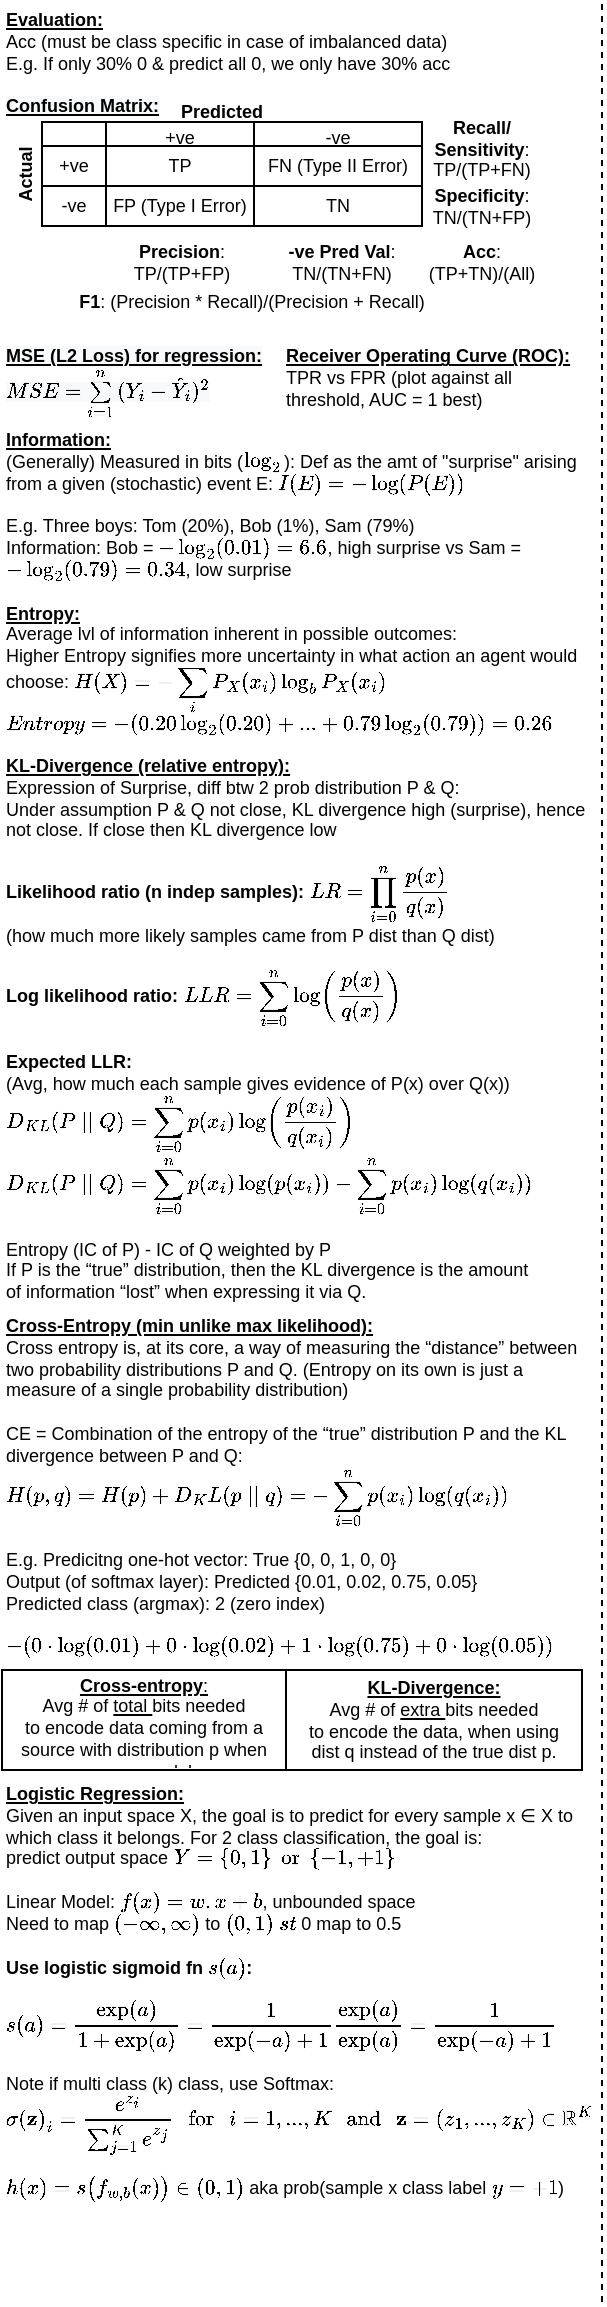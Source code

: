 <mxfile version="20.0.1" type="device"><diagram id="msBYcwHrpS-JkYlTLKfQ" name="Page-1"><mxGraphModel dx="3914" dy="1518" grid="1" gridSize="10" guides="1" tooltips="1" connect="1" arrows="1" fold="1" page="1" pageScale="1" pageWidth="827" pageHeight="1169" math="1" shadow="0"><root><mxCell id="0"/><mxCell id="1" parent="0"/><mxCell id="Gp5HobE6OebPKSKcInyA-2" value="&lt;u style=&quot;font-size: 9px;&quot;&gt;&lt;b style=&quot;font-size: 9px;&quot;&gt;Evaluation:&lt;/b&gt;&lt;br style=&quot;font-size: 9px;&quot;&gt;&lt;/u&gt;Acc (must be class specific in case of imbalanced data)&lt;br style=&quot;font-size: 9px;&quot;&gt;E.g. If only 30% 0 &amp;amp; predict all 0, we only have 30% acc&lt;b style=&quot;font-size: 9px;&quot;&gt;&lt;br style=&quot;font-size: 9px;&quot;&gt;&lt;/b&gt;" style="text;html=1;strokeColor=none;fillColor=none;align=left;verticalAlign=middle;whiteSpace=wrap;rounded=0;fontSize=9;" vertex="1" parent="1"><mxGeometry x="-3300" y="-1150" width="300" height="20" as="geometry"/></mxCell><mxCell id="Gp5HobE6OebPKSKcInyA-52" value="&lt;span style=&quot;color: rgb(0, 0, 0); font-family: Helvetica; font-size: 9px; font-style: normal; font-variant-ligatures: normal; font-variant-caps: normal; letter-spacing: normal; orphans: 2; text-align: left; text-indent: 0px; text-transform: none; widows: 2; word-spacing: 0px; -webkit-text-stroke-width: 0px; text-decoration-thickness: initial; text-decoration-style: initial; text-decoration-color: initial;&quot;&gt;&lt;b style=&quot;font-size: 9px;&quot;&gt;&lt;u style=&quot;font-size: 9px;&quot;&gt;Information:&lt;br style=&quot;font-size: 9px;&quot;&gt;&lt;/u&gt;&lt;/b&gt;(Generally) Measured in bits (`log_2`): Def as the amt of &quot;surprise&quot; arising from a given (stochastic) event E: `I(E) = -log(P(E))`&lt;br style=&quot;font-size: 9px;&quot;&gt;&lt;br style=&quot;font-size: 9px;&quot;&gt;E.g. Three boys: Tom (20%), Bob (1%), Sam (79%)&lt;br style=&quot;font-size: 9px;&quot;&gt;Information: Bob = `-log_2(0.01) = 6.6`, high surprise vs Sam = `-log_2(0.79) = 0.34`, low surprise&lt;br style=&quot;font-size: 9px;&quot;&gt;&lt;br style=&quot;font-size: 9px;&quot;&gt;&lt;b style=&quot;font-size: 9px;&quot;&gt;&lt;u style=&quot;font-size: 9px;&quot;&gt;Entropy:&lt;br style=&quot;font-size: 9px;&quot;&gt;&lt;/u&gt;&lt;/b&gt;Average lvl of information inherent in possible outcomes:&lt;br style=&quot;font-size: 9px;&quot;&gt;Higher Entropy signifies more uncertainty in what action an agent would choose: `H(X) = -sum_i P_X(x_i)log_b P_X(x_i)`&lt;br style=&quot;font-size: 9px;&quot;&gt;`Entropy = -(0.20log_2(0.20) + ... + 0.79log_2(0.79)) = 0.26 `&lt;br style=&quot;font-size: 9px;&quot;&gt;&lt;/span&gt;" style="text;whiteSpace=wrap;html=1;fontSize=9;verticalAlign=middle;" vertex="1" parent="1"><mxGeometry x="-3300" y="-950" width="300" height="160" as="geometry"/></mxCell><mxCell id="Gp5HobE6OebPKSKcInyA-55" value="&lt;span style=&quot;orphans: 2; text-align: left; text-indent: 0px; widows: 2; text-decoration-thickness: initial; text-decoration-style: initial; text-decoration-color: initial; font-size: 9px;&quot;&gt;&lt;b style=&quot;color: rgb(0, 0, 0); font-style: normal; font-variant-ligatures: normal; font-variant-caps: normal; letter-spacing: normal; text-transform: none; word-spacing: 0px; -webkit-text-stroke-width: 0px; font-family: Helvetica; font-size: 9px;&quot;&gt;&lt;u style=&quot;font-size: 9px;&quot;&gt;KL-Divergence (relative entropy):&lt;br style=&quot;font-size: 9px;&quot;&gt;&lt;/u&gt;&lt;/b&gt;Expression of Surprise, diff btw 2 prob distribution P &amp;amp; Q:&lt;br style=&quot;font-size: 9px;&quot;&gt;Under assumption P &amp;amp; Q not close, KL divergence high (surprise), hence not close. If close then KL divergence low&lt;br style=&quot;font-size: 9px;&quot;&gt;&lt;br style=&quot;font-size: 9px;&quot;&gt;&lt;b&gt;Likelihood ratio (n indep samples):&lt;/b&gt; `LR = prod_{i=0}^{n} {p(x)}/{q(x)}`&lt;br style=&quot;font-size: 9px;&quot;&gt;(how much more likely samples came from P dist than Q dist)&lt;br style=&quot;font-size: 9px;&quot;&gt;&lt;br style=&quot;font-size: 9px;&quot;&gt;&lt;b&gt;Log likelihood ratio: &lt;/b&gt;`LLR = sum_{i=0}^{n} log({p(x)}/{q(x)})`&lt;br style=&quot;font-size: 9px;&quot;&gt;&lt;br style=&quot;font-size: 9px;&quot;&gt;&lt;b&gt;Expected LLR:&lt;br style=&quot;font-size: 9px;&quot;&gt;&lt;/b&gt;(Avg, how much each sample gives evidence of P(x) over Q(x))&lt;br style=&quot;font-size: 9px;&quot;&gt;&lt;span style=&quot;color: rgb(0, 0, 0); font-style: normal; font-variant-ligatures: normal; font-variant-caps: normal; letter-spacing: normal; text-transform: none; word-spacing: 0px; -webkit-text-stroke-width: 0px; background-color: rgb(255, 255, 255); font-size: 9px;&quot;&gt;&lt;font style=&quot;font-size: 9px;&quot;&gt;`D_{K L}(P \|\| Q)=\sum_{i=0}^{n} p\left(x_{i}\right) \log \left(\frac{p\left(x_{i}\right)}{q\left(x_{i}\right)}\right)`&lt;br style=&quot;font-size: 9px;&quot;&gt;`D_{K L}(P \|\| Q)=\sum_{i=0}^{n} p\left(x_{i}\right) \log \left(p\left(x_{i}\right)\right)-\sum_{i=0}^{n} p\left(x_{i}\right) \log \left(q\left(x_{i}\right)\right)`&lt;br style=&quot;font-size: 9px;&quot;&gt;&lt;/font&gt;&lt;/span&gt;&lt;br style=&quot;font-size: 9px;&quot;&gt;Entropy (IC of P) - IC of Q weighted by P&lt;br style=&quot;font-size: 9px;&quot;&gt;&lt;div style=&quot;font-size: 9px;&quot;&gt;If P is the “true” distribution, then the KL divergence is the amount of&amp;nbsp;&lt;span style=&quot;background-color: initial; font-size: 9px;&quot;&gt;information “lost” when expressing it via Q.&lt;/span&gt;&lt;/div&gt;&lt;br style=&quot;font-size: 9px;&quot;&gt;&lt;/span&gt;" style="text;whiteSpace=wrap;html=1;fontSize=9;verticalAlign=top;" vertex="1" parent="1"><mxGeometry x="-3300" y="-790" width="300" height="280" as="geometry"/></mxCell><mxCell id="Gp5HobE6OebPKSKcInyA-27" value="" style="shape=table;html=1;whiteSpace=wrap;startSize=0;container=1;collapsible=0;childLayout=tableLayout;fontSize=9;" vertex="1" parent="1"><mxGeometry x="-3280" y="-1100" width="190" height="52" as="geometry"/></mxCell><mxCell id="Gp5HobE6OebPKSKcInyA-28" value="" style="shape=tableRow;horizontal=0;startSize=0;swimlaneHead=0;swimlaneBody=0;top=0;left=0;bottom=0;right=0;collapsible=0;dropTarget=0;fillColor=none;points=[[0,0.5],[1,0.5]];portConstraint=eastwest;fontSize=9;" vertex="1" parent="Gp5HobE6OebPKSKcInyA-27"><mxGeometry width="190" height="12" as="geometry"/></mxCell><mxCell id="Gp5HobE6OebPKSKcInyA-29" value="" style="shape=partialRectangle;html=1;whiteSpace=wrap;connectable=0;fillColor=none;top=0;left=0;bottom=0;right=0;overflow=hidden;fontSize=9;" vertex="1" parent="Gp5HobE6OebPKSKcInyA-28"><mxGeometry width="32" height="12" as="geometry"><mxRectangle width="32" height="12" as="alternateBounds"/></mxGeometry></mxCell><mxCell id="Gp5HobE6OebPKSKcInyA-30" value="+ve" style="shape=partialRectangle;html=1;whiteSpace=wrap;connectable=0;fillColor=none;top=0;left=0;bottom=0;right=0;overflow=hidden;fontSize=9;" vertex="1" parent="Gp5HobE6OebPKSKcInyA-28"><mxGeometry x="32" width="74" height="12" as="geometry"><mxRectangle width="74" height="12" as="alternateBounds"/></mxGeometry></mxCell><mxCell id="Gp5HobE6OebPKSKcInyA-31" value="-ve" style="shape=partialRectangle;html=1;whiteSpace=wrap;connectable=0;fillColor=none;top=0;left=0;bottom=0;right=0;overflow=hidden;fontSize=9;" vertex="1" parent="Gp5HobE6OebPKSKcInyA-28"><mxGeometry x="106" width="84" height="12" as="geometry"><mxRectangle width="84" height="12" as="alternateBounds"/></mxGeometry></mxCell><mxCell id="Gp5HobE6OebPKSKcInyA-32" value="" style="shape=tableRow;horizontal=0;startSize=0;swimlaneHead=0;swimlaneBody=0;top=0;left=0;bottom=0;right=0;collapsible=0;dropTarget=0;fillColor=none;points=[[0,0.5],[1,0.5]];portConstraint=eastwest;fontSize=9;" vertex="1" parent="Gp5HobE6OebPKSKcInyA-27"><mxGeometry y="12" width="190" height="20" as="geometry"/></mxCell><mxCell id="Gp5HobE6OebPKSKcInyA-33" value="+ve" style="shape=partialRectangle;html=1;whiteSpace=wrap;connectable=0;fillColor=none;top=0;left=0;bottom=0;right=0;overflow=hidden;fontSize=9;" vertex="1" parent="Gp5HobE6OebPKSKcInyA-32"><mxGeometry width="32" height="20" as="geometry"><mxRectangle width="32" height="20" as="alternateBounds"/></mxGeometry></mxCell><mxCell id="Gp5HobE6OebPKSKcInyA-34" value="TP" style="shape=partialRectangle;html=1;whiteSpace=wrap;connectable=0;fillColor=none;top=0;left=0;bottom=0;right=0;overflow=hidden;fontSize=9;" vertex="1" parent="Gp5HobE6OebPKSKcInyA-32"><mxGeometry x="32" width="74" height="20" as="geometry"><mxRectangle width="74" height="20" as="alternateBounds"/></mxGeometry></mxCell><mxCell id="Gp5HobE6OebPKSKcInyA-35" value="FN (Type II Error)" style="shape=partialRectangle;html=1;whiteSpace=wrap;connectable=0;fillColor=none;top=0;left=0;bottom=0;right=0;overflow=hidden;fontSize=9;" vertex="1" parent="Gp5HobE6OebPKSKcInyA-32"><mxGeometry x="106" width="84" height="20" as="geometry"><mxRectangle width="84" height="20" as="alternateBounds"/></mxGeometry></mxCell><mxCell id="Gp5HobE6OebPKSKcInyA-36" value="" style="shape=tableRow;horizontal=0;startSize=0;swimlaneHead=0;swimlaneBody=0;top=0;left=0;bottom=0;right=0;collapsible=0;dropTarget=0;fillColor=none;points=[[0,0.5],[1,0.5]];portConstraint=eastwest;fontSize=9;" vertex="1" parent="Gp5HobE6OebPKSKcInyA-27"><mxGeometry y="32" width="190" height="20" as="geometry"/></mxCell><mxCell id="Gp5HobE6OebPKSKcInyA-37" value="-ve" style="shape=partialRectangle;html=1;whiteSpace=wrap;connectable=0;fillColor=none;top=0;left=0;bottom=0;right=0;overflow=hidden;fontSize=9;" vertex="1" parent="Gp5HobE6OebPKSKcInyA-36"><mxGeometry width="32" height="20" as="geometry"><mxRectangle width="32" height="20" as="alternateBounds"/></mxGeometry></mxCell><mxCell id="Gp5HobE6OebPKSKcInyA-38" value="FP (Type I Error)" style="shape=partialRectangle;html=1;whiteSpace=wrap;connectable=0;fillColor=none;top=0;left=0;bottom=0;right=0;overflow=hidden;fontSize=9;" vertex="1" parent="Gp5HobE6OebPKSKcInyA-36"><mxGeometry x="32" width="74" height="20" as="geometry"><mxRectangle width="74" height="20" as="alternateBounds"/></mxGeometry></mxCell><mxCell id="Gp5HobE6OebPKSKcInyA-39" value="TN" style="shape=partialRectangle;html=1;whiteSpace=wrap;connectable=0;fillColor=none;top=0;left=0;bottom=0;right=0;overflow=hidden;pointerEvents=1;fontSize=9;" vertex="1" parent="Gp5HobE6OebPKSKcInyA-36"><mxGeometry x="106" width="84" height="20" as="geometry"><mxRectangle width="84" height="20" as="alternateBounds"/></mxGeometry></mxCell><mxCell id="Gp5HobE6OebPKSKcInyA-40" value="&lt;b style=&quot;font-size: 9px;&quot;&gt;Predicted&lt;/b&gt;" style="text;html=1;strokeColor=none;fillColor=none;align=center;verticalAlign=middle;whiteSpace=wrap;rounded=0;fontSize=9;" vertex="1" parent="1"><mxGeometry x="-3220" y="-1110" width="60" height="10" as="geometry"/></mxCell><mxCell id="Gp5HobE6OebPKSKcInyA-41" value="&lt;b style=&quot;font-size: 9px;&quot;&gt;Actual&lt;/b&gt;" style="text;html=1;strokeColor=none;fillColor=none;align=center;verticalAlign=middle;whiteSpace=wrap;rounded=0;rotation=-90;fontSize=9;" vertex="1" parent="1"><mxGeometry x="-3318" y="-1082" width="60" height="16" as="geometry"/></mxCell><mxCell id="Gp5HobE6OebPKSKcInyA-42" value="&lt;br style=&quot;font-size: 9px;&quot;&gt;Recall/ Sensitivity&lt;span style=&quot;font-weight: normal; font-size: 9px;&quot;&gt;: TP/(TP+FN)&lt;/span&gt;" style="text;html=1;strokeColor=none;fillColor=none;align=center;verticalAlign=middle;whiteSpace=wrap;rounded=0;fontStyle=1;fontSize=9;" vertex="1" parent="1"><mxGeometry x="-3090" y="-1102" width="60" height="20" as="geometry"/></mxCell><mxCell id="Gp5HobE6OebPKSKcInyA-43" value="Specificity&lt;span style=&quot;font-weight: normal; font-size: 9px;&quot;&gt;: TN/(TN+FP)&lt;/span&gt;" style="text;html=1;strokeColor=none;fillColor=none;align=center;verticalAlign=middle;whiteSpace=wrap;rounded=0;fontStyle=1;fontSize=9;" vertex="1" parent="1"><mxGeometry x="-3090" y="-1068" width="60" height="20" as="geometry"/></mxCell><mxCell id="Gp5HobE6OebPKSKcInyA-44" value="-ve Pred Val&lt;span style=&quot;font-weight: normal; font-size: 9px;&quot;&gt;: TN/(TN+FN)&lt;/span&gt;" style="text;html=1;strokeColor=none;fillColor=none;align=center;verticalAlign=middle;whiteSpace=wrap;rounded=0;fontStyle=1;fontSize=9;" vertex="1" parent="1"><mxGeometry x="-3170" y="-1040" width="80" height="20" as="geometry"/></mxCell><mxCell id="Gp5HobE6OebPKSKcInyA-45" value="Precision&lt;span style=&quot;font-weight: normal; font-size: 9px;&quot;&gt;: TP/(TP+FP)&lt;/span&gt;" style="text;html=1;strokeColor=none;fillColor=none;align=center;verticalAlign=middle;whiteSpace=wrap;rounded=0;fontStyle=1;fontSize=9;" vertex="1" parent="1"><mxGeometry x="-3250" y="-1040" width="80" height="20" as="geometry"/></mxCell><mxCell id="Gp5HobE6OebPKSKcInyA-46" value="Acc&lt;span style=&quot;font-weight: normal; font-size: 9px;&quot;&gt;: (TP+TN)/(All)&lt;/span&gt;" style="text;html=1;strokeColor=none;fillColor=none;align=center;verticalAlign=middle;whiteSpace=wrap;rounded=0;fontStyle=1;fontSize=9;" vertex="1" parent="1"><mxGeometry x="-3090" y="-1040" width="60" height="20" as="geometry"/></mxCell><mxCell id="Gp5HobE6OebPKSKcInyA-47" value="F1&lt;span style=&quot;font-weight: normal; font-size: 9px;&quot;&gt;: (Precision * Recall)/(Precision + Recall)&lt;/span&gt;" style="text;html=1;strokeColor=none;fillColor=none;align=center;verticalAlign=middle;whiteSpace=wrap;rounded=0;fontStyle=1;fontSize=9;" vertex="1" parent="1"><mxGeometry x="-3300" y="-1020" width="250" height="20" as="geometry"/></mxCell><mxCell id="Gp5HobE6OebPKSKcInyA-48" value="&lt;b style=&quot;color: rgb(0, 0, 0); font-family: Helvetica; font-size: 9px; font-style: normal; font-variant-ligatures: normal; font-variant-caps: normal; letter-spacing: normal; orphans: 2; text-align: left; text-indent: 0px; text-transform: none; widows: 2; word-spacing: 0px; -webkit-text-stroke-width: 0px; background-color: rgb(248, 249, 250); text-decoration-thickness: initial; text-decoration-style: initial; text-decoration-color: initial;&quot;&gt;&lt;u style=&quot;font-size: 9px;&quot;&gt;Confusion Matrix:&lt;/u&gt;&lt;/b&gt;" style="text;whiteSpace=wrap;html=1;fontSize=9;" vertex="1" parent="1"><mxGeometry x="-3300" y="-1120" width="80" height="20" as="geometry"/></mxCell><mxCell id="Gp5HobE6OebPKSKcInyA-58" style="edgeStyle=orthogonalEdgeStyle;rounded=0;orthogonalLoop=1;jettySize=auto;html=1;exitX=0.5;exitY=1;exitDx=0;exitDy=0;fontFamily=Helvetica;fontSize=9;" edge="1" parent="1" source="Gp5HobE6OebPKSKcInyA-42" target="Gp5HobE6OebPKSKcInyA-42"><mxGeometry relative="1" as="geometry"/></mxCell><mxCell id="Gp5HobE6OebPKSKcInyA-50" value="&lt;span style=&quot;color: rgb(0, 0, 0); font-family: Helvetica; font-size: 9px; font-style: normal; font-variant-ligatures: normal; font-variant-caps: normal; letter-spacing: normal; orphans: 2; text-align: left; text-indent: 0px; text-transform: none; widows: 2; word-spacing: 0px; -webkit-text-stroke-width: 0px; text-decoration-thickness: initial; text-decoration-style: initial; text-decoration-color: initial;&quot;&gt;&lt;u style=&quot;font-size: 9px;&quot;&gt;&lt;b style=&quot;font-size: 9px;&quot;&gt;Receiver Operating Curve (ROC):&lt;/b&gt;&lt;br style=&quot;font-size: 9px;&quot;&gt;&lt;/u&gt;TPR vs FPR (plot against all threshold, AUC = 1 best)&lt;br style=&quot;font-size: 9px;&quot;&gt;&lt;/span&gt;" style="text;whiteSpace=wrap;html=1;fontSize=9;verticalAlign=middle;" vertex="1" parent="1"><mxGeometry x="-3160" y="-990" width="150" height="35" as="geometry"/></mxCell><mxCell id="Gp5HobE6OebPKSKcInyA-60" value="&lt;b style=&quot;color: rgb(0, 0, 0); font-family: Helvetica; font-size: 9px; font-style: normal; font-variant-ligatures: normal; font-variant-caps: normal; letter-spacing: normal; orphans: 2; text-align: left; text-indent: 0px; text-transform: none; widows: 2; word-spacing: 0px; -webkit-text-stroke-width: 0px; background-color: rgb(248, 249, 250); text-decoration-thickness: initial; text-decoration-style: initial; text-decoration-color: initial;&quot;&gt;&lt;u style=&quot;font-size: 9px;&quot;&gt;MSE (L2 Loss) for regression:&lt;br style=&quot;font-size: 9px;&quot;&gt;&lt;/u&gt;&lt;/b&gt;&lt;span style=&quot;color: rgb(0, 0, 0); font-family: Helvetica; font-size: 9px; font-style: normal; font-variant-ligatures: normal; font-variant-caps: normal; font-weight: 400; letter-spacing: normal; orphans: 2; text-align: left; text-indent: 0px; text-transform: none; widows: 2; word-spacing: 0px; -webkit-text-stroke-width: 0px; background-color: rgb(248, 249, 250); text-decoration-thickness: initial; text-decoration-style: initial; text-decoration-color: initial;&quot;&gt;\(MSE = \sum\limits_{i=1}^n {(Y_i-\hat Y_i)^2} \)&lt;/span&gt;" style="text;whiteSpace=wrap;html=1;fontSize=9;fontFamily=Helvetica;verticalAlign=middle;" vertex="1" parent="1"><mxGeometry x="-3300" y="-990" width="140" height="40" as="geometry"/></mxCell><mxCell id="Gp5HobE6OebPKSKcInyA-61" value="&lt;span style=&quot;orphans: 2; text-align: left; text-indent: 0px; widows: 2; text-decoration-thickness: initial; text-decoration-style: initial; text-decoration-color: initial;&quot;&gt;&lt;b style=&quot;font-size: 9px;&quot;&gt;&lt;u&gt;Cross-Entropy (min unlike max likelihood):&lt;br&gt;&lt;/u&gt;&lt;/b&gt;&lt;div style=&quot;&quot;&gt;Cross entropy is, at its core, a way of measuring the “distance” between&lt;/div&gt;&lt;div style=&quot;&quot;&gt;two probability distributions P and Q. (&lt;span style=&quot;background-color: initial;&quot;&gt;Entropy on its own is just a measure of a single probability distribution)&lt;/span&gt;&lt;/div&gt;&lt;div style=&quot;&quot;&gt;&lt;br&gt;&lt;/div&gt;&lt;div style=&quot;&quot;&gt;CE = Combination of the entropy of the “true” distribution P and the KL&lt;/div&gt;&lt;div style=&quot;&quot;&gt;divergence between P and Q:&amp;nbsp;&lt;/div&gt;&lt;div style=&quot;&quot;&gt;&lt;span style=&quot;background-color: initial;&quot;&gt;`H(p,q) = H(p) + D_KL(p||q) = -sum_{i=0}^{n} p(x_i)log(q(x_i))`&lt;/span&gt;&lt;br&gt;&lt;/div&gt;&lt;div style=&quot;&quot;&gt;&lt;br&gt;&lt;/div&gt;&lt;div style=&quot;&quot;&gt;E.g. Predicitng one-hot vector: True {0, 0, 1, 0, 0}&lt;/div&gt;&lt;div style=&quot;&quot;&gt;Output (of softmax layer): Predicted {0.01, 0.02, 0.75, 0.05}&lt;/div&gt;&lt;div style=&quot;&quot;&gt;Predicted class (argmax): 2 (zero index)&lt;/div&gt;&lt;div style=&quot;&quot;&gt;&lt;br&gt;&lt;/div&gt;&lt;div style=&quot;&quot;&gt;`-(0*log(0.01) + 0*log(0.02) + 1*log(0.75) + 0*log(0.05))`&lt;/div&gt;&lt;br style=&quot;font-size: 9px;&quot;&gt;&lt;/span&gt;" style="text;whiteSpace=wrap;html=1;fontSize=9;verticalAlign=top;" vertex="1" parent="1"><mxGeometry x="-3300" y="-510" width="290" height="180" as="geometry"/></mxCell><mxCell id="Gp5HobE6OebPKSKcInyA-63" value="" style="shape=table;html=1;whiteSpace=wrap;startSize=0;container=1;collapsible=0;childLayout=tableLayout;labelBackgroundColor=none;fontFamily=Helvetica;fontSize=9;" vertex="1" parent="1"><mxGeometry x="-3300" y="-326" width="290" height="50" as="geometry"/></mxCell><mxCell id="Gp5HobE6OebPKSKcInyA-64" value="" style="shape=tableRow;horizontal=0;startSize=0;swimlaneHead=0;swimlaneBody=0;top=0;left=0;bottom=0;right=0;collapsible=0;dropTarget=0;fillColor=none;points=[[0,0.5],[1,0.5]];portConstraint=eastwest;labelBackgroundColor=none;fontFamily=Helvetica;fontSize=9;" vertex="1" parent="Gp5HobE6OebPKSKcInyA-63"><mxGeometry width="290" height="50" as="geometry"/></mxCell><mxCell id="Gp5HobE6OebPKSKcInyA-65" value="&lt;div style=&quot;&quot;&gt;&lt;u&gt;&lt;b&gt;Cross-entropy&lt;/b&gt;:&lt;/u&gt;&lt;/div&gt;&lt;div style=&quot;&quot;&gt;Avg # of&amp;nbsp;&lt;u&gt;total&amp;nbsp;&lt;/u&gt;bits needed to&amp;nbsp;&lt;span style=&quot;background-color: initial;&quot;&gt;encode data coming from a source with distribution p when we&amp;nbsp;&lt;/span&gt;&lt;span style=&quot;background-color: initial;&quot;&gt;use model q&lt;/span&gt;&lt;/div&gt;" style="shape=partialRectangle;html=1;whiteSpace=wrap;connectable=0;fillColor=none;top=0;left=0;bottom=0;right=0;overflow=hidden;labelBackgroundColor=none;fontFamily=Helvetica;fontSize=9;align=center;" vertex="1" parent="Gp5HobE6OebPKSKcInyA-64"><mxGeometry width="142" height="50" as="geometry"><mxRectangle width="142" height="50" as="alternateBounds"/></mxGeometry></mxCell><mxCell id="Gp5HobE6OebPKSKcInyA-66" value="&lt;div style=&quot;&quot;&gt;&lt;b&gt;&lt;u&gt;KL-Divergence:&lt;/u&gt;&lt;/b&gt;&lt;/div&gt;&lt;span style=&quot;&quot;&gt;Avg # of&amp;nbsp;&lt;/span&gt;&lt;span style=&quot;background-color: initial;&quot;&gt;&lt;u&gt;extra&amp;nbsp;&lt;/u&gt;bits needed to&amp;nbsp;&lt;/span&gt;&lt;span style=&quot;background-color: initial;&quot;&gt;encode the data, when using dist&lt;span style=&quot;&quot;&gt;&amp;nbsp;&lt;/span&gt;q&lt;/span&gt;&lt;span style=&quot;background-color: initial;&quot;&gt;&amp;nbsp;instead of the true dist p.&lt;/span&gt;" style="shape=partialRectangle;html=1;whiteSpace=wrap;connectable=0;fillColor=none;top=0;left=0;bottom=0;right=0;overflow=hidden;labelBackgroundColor=none;fontFamily=Helvetica;fontSize=9;align=center;" vertex="1" parent="Gp5HobE6OebPKSKcInyA-64"><mxGeometry x="142" width="148" height="50" as="geometry"><mxRectangle width="148" height="50" as="alternateBounds"/></mxGeometry></mxCell><mxCell id="Gp5HobE6OebPKSKcInyA-76" value="&lt;b style=&quot;text-decoration-line: underline;&quot;&gt;Logistic Regression:&lt;/b&gt;&lt;br&gt;&lt;div style=&quot;&quot;&gt;Given an input space X, the goal is to predict for every sample x ∈ X to&lt;/div&gt;&lt;div style=&quot;&quot;&gt;which class it belongs. For 2 class classification, the goal is:&amp;nbsp;&lt;/div&gt;&lt;div style=&quot;&quot;&gt;predict output space `Y={0,1} or {-1,+1}`&lt;/div&gt;&lt;div style=&quot;&quot;&gt;&lt;br&gt;&lt;/div&gt;&lt;div style=&quot;&quot;&gt;Linear Model: `f(x) = w.x+b`, unbounded space&lt;/div&gt;&lt;div style=&quot;&quot;&gt;Need to map `(-infty, infty)` to `(0,1)&amp;nbsp; st` 0 map to 0.5&lt;/div&gt;&lt;div style=&quot;&quot;&gt;&lt;br&gt;&lt;/div&gt;&lt;div style=&quot;&quot;&gt;&lt;b&gt;Use logistic sigmoid fn `s(a)`:&lt;/b&gt;&lt;/div&gt;&lt;div style=&quot;&quot;&gt;&lt;b&gt;&lt;br&gt;&lt;/b&gt;&lt;/div&gt;&lt;div style=&quot;&quot;&gt;&lt;div&gt;&lt;span style=&quot;background-color: initial;&quot;&gt;`s(a)=\frac{\exp (a)}{1+\exp (a)}=\frac{1}{\exp (-a)+1} \frac{\exp (a)}{\exp (a)}=\frac{1}{\exp (-a)+1}`&lt;/span&gt;&lt;/div&gt;&lt;div&gt;&lt;span style=&quot;background-color: initial;&quot;&gt;&lt;br&gt;&lt;/span&gt;&lt;/div&gt;&lt;div&gt;&lt;span style=&quot;background-color: initial;&quot;&gt;Note if multi class (k) class, use Softmax:&lt;/span&gt;&lt;/div&gt;&lt;div&gt;&lt;span style=&quot;background-color: initial;&quot;&gt;`\sigma(\mathbf{z})_{i}=\frac{e^{z_{i}}}{\sum_{j=1}^{K} e^{z_{j}}} \text { for } i=1, \ldots, K \text { and } \mathbf{z}=\left(z_{1}, \ldots, z_{K}\right) \in \mathbb{R}^{K}`&lt;/span&gt;&lt;/div&gt;&lt;div&gt;&lt;span style=&quot;background-color: initial;&quot;&gt;&amp;nbsp;&lt;/span&gt;&lt;br&gt;&lt;/div&gt;&lt;div&gt;&lt;span style=&quot;background-color: initial;&quot;&gt;`h(x)=s\left(f_{w, b}(x)\right)\in(0,1)` aka prob(&lt;/span&gt;&lt;span style=&quot;background-color: initial;&quot;&gt;sample x class label `y=+1`)&lt;/span&gt;&lt;/div&gt;&lt;/div&gt;" style="text;html=1;strokeColor=none;fillColor=none;align=left;verticalAlign=top;whiteSpace=wrap;rounded=0;labelBackgroundColor=none;fontFamily=Helvetica;fontSize=9;" vertex="1" parent="1"><mxGeometry x="-3300" y="-276" width="300" height="266" as="geometry"/></mxCell><mxCell id="Gp5HobE6OebPKSKcInyA-78" value="" style="endArrow=none;dashed=1;html=1;rounded=0;fontFamily=Helvetica;fontSize=9;exitX=1;exitY=1;exitDx=0;exitDy=0;" edge="1" parent="1" source="Gp5HobE6OebPKSKcInyA-76"><mxGeometry width="50" height="50" relative="1" as="geometry"><mxPoint x="-3060" y="-600" as="sourcePoint"/><mxPoint x="-3000" y="-1160" as="targetPoint"/></mxGeometry></mxCell></root></mxGraphModel></diagram></mxfile>
